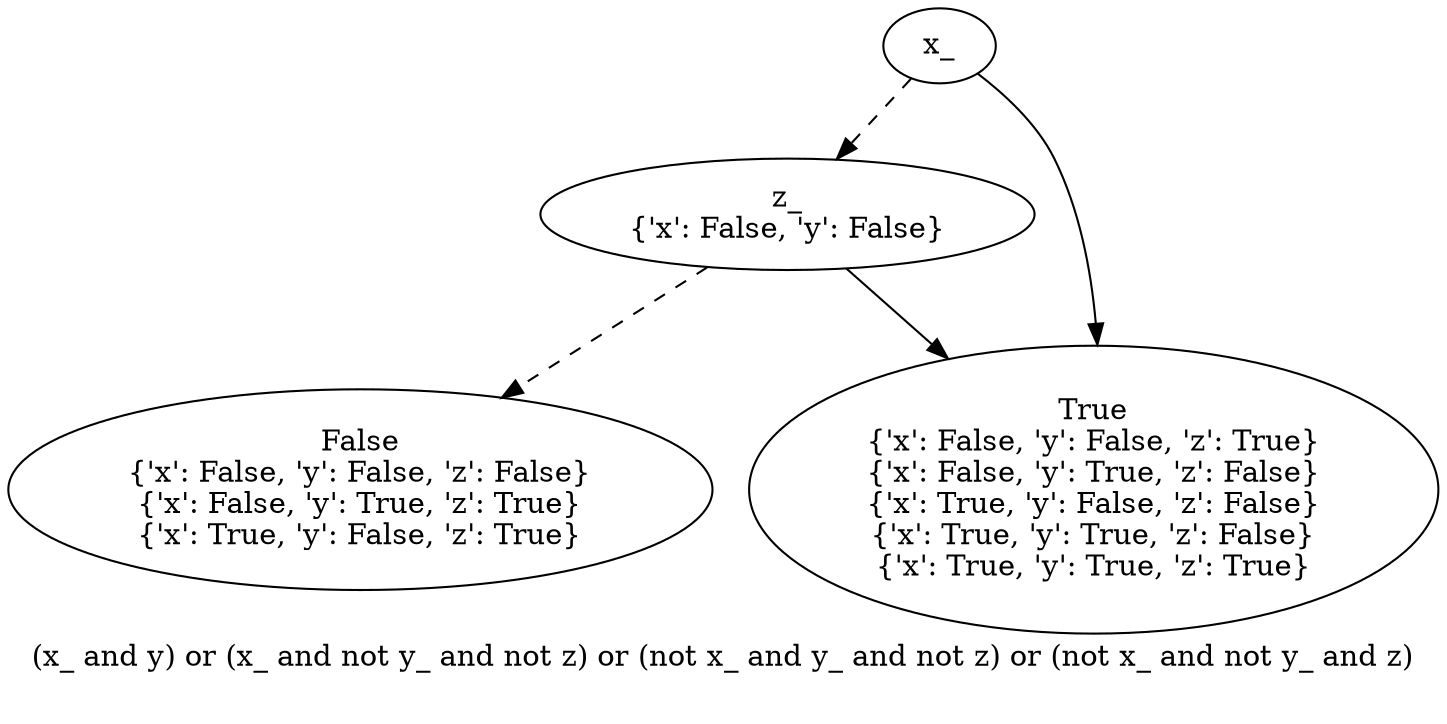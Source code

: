 digraph{
label="(x_ and y) or (x_ and not y_ and not z) or (not x_ and y_ and not z) or (not x_ and not y_ and z)\n\n"
2643642589648[label=x_]2643642591568[label="z_
{'x': False, 'y': False}"]
2643642589648 -> 2643642591568[style=dashed label="" fontcolor = gray]
2643642589504[label="False
{'x': False, 'y': False, 'z': False}
{'x': False, 'y': True, 'z': True}
{'x': True, 'y': False, 'z': True}"]
2643642591568 -> 2643642589504[style=dashed label="" fontcolor = gray]
2643642591184[label="True
{'x': False, 'y': False, 'z': True}
{'x': False, 'y': True, 'z': False}
{'x': True, 'y': False, 'z': False}
{'x': True, 'y': True, 'z': False}
{'x': True, 'y': True, 'z': True}"]
2643642591568 -> 2643642591184 [label="" fontcolor = gray]
2643642591184[label="True
{'x': False, 'y': False, 'z': True}
{'x': False, 'y': True, 'z': False}
{'x': True, 'y': False, 'z': False}
{'x': True, 'y': True, 'z': False}
{'x': True, 'y': True, 'z': True}"]
2643642589648 -> 2643642591184 [label="" fontcolor = gray]
}